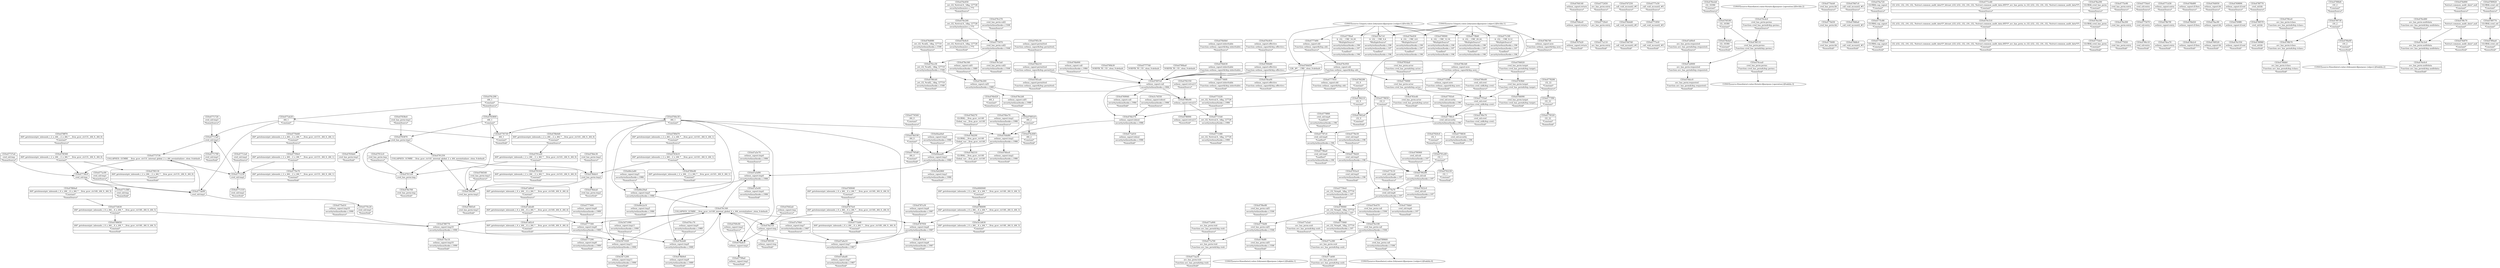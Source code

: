 digraph {
	CE0x4764d80 [shape=record,shape=Mrecord,label="{CE0x4764d80|selinux_capset:tmp2|security/selinux/hooks.c,1986}"]
	CE0x4767b20 [shape=record,shape=Mrecord,label="{CE0x4767b20|selinux_capset:return|*SummSink*}"]
	CE0x4772450 [shape=record,shape=Mrecord,label="{CE0x4772450|avc_has_perm:entry|*SummSource*}"]
	CE0x4776000 [shape=record,shape=Mrecord,label="{CE0x4776000|cred_has_perm:actor|Function::cred_has_perm&Arg::actor::}"]
	CE0x47642a0 [shape=record,shape=Mrecord,label="{CE0x47642a0|selinux_capset:tmp|*SummSource*}"]
	CE0x4767250 [shape=record,shape=Mrecord,label="{CE0x4767250|_call_void_mcount()_#3|*SummSource*}"]
	CE0x4777ec0 [shape=record,shape=Mrecord,label="{CE0x4777ec0|_call_void_mcount()_#3|*SummSink*}"]
	CE0x477c580 [shape=record,shape=Mrecord,label="{CE0x477c580|cred_sid:tmp|*SummSink*}"]
	CE0x4783e40 [shape=record,shape=Mrecord,label="{CE0x4783e40|cred_has_perm:actor|Function::cred_has_perm&Arg::actor::|*SummSink*}"]
	CE0x476c290 [shape=record,shape=Mrecord,label="{CE0x476c290|i64_1|*Constant*|*SummSource*}"]
	CE0x47697e0 [shape=record,shape=Mrecord,label="{CE0x47697e0|selinux_capset:call|security/selinux/hooks.c,1984}"]
	CE0x477bc10 [shape=record,shape=Mrecord,label="{CE0x477bc10|selinux_capset:tmp10|security/selinux/hooks.c,1990|*SummSink*}"]
	CE0x4789e80 [shape=record,shape=Mrecord,label="{CE0x4789e80|i64*_getelementptr_inbounds_(_2_x_i64_,_2_x_i64_*___llvm_gcov_ctr141,_i64_0,_i64_1)|*Constant*|*SummSink*}"]
	CE0x479e470 [shape=record,shape=Mrecord,label="{CE0x479e470|cred_has_perm:call|security/selinux/hooks.c,1506|*SummSource*}"]
	CE0x476b420 [shape=record,shape=Mrecord,label="{CE0x476b420|i64_2|*Constant*|*SummSource*}"]
	CE0x476dcc0 [shape=record,shape=Mrecord,label="{CE0x476dcc0|avc_has_perm:requested|Function::avc_has_perm&Arg::requested::|*SummSink*}"]
	CE0x4764e30 [shape=record,shape=Mrecord,label="{CE0x4764e30|i64_1|*Constant*}"]
	CE0x66e2a80 [shape=record,shape=Mrecord,label="{CE0x66e2a80|selinux_capset:tmp5|security/selinux/hooks.c,1986|*SummSource*}"]
	CE0x5471200 [shape=record,shape=Mrecord,label="{CE0x5471200|selinux_capset:tmp11|security/selinux/hooks.c,1990|*SummSink*}"]
	CE0x47760f0 [shape=record,shape=Mrecord,label="{CE0x47760f0|cred_has_perm:bb|*SummSink*}"]
	CE0x5c74550 [shape=record,shape=Mrecord,label="{CE0x5c74550|selinux_capset:tobool|security/selinux/hooks.c,1986|*SummSource*}"]
	CE0x4783fb0 [shape=record,shape=Mrecord,label="{CE0x4783fb0|cred_has_perm:target|Function::cred_has_perm&Arg::target::}"]
	CE0x64aaaf0 [shape=record,shape=Mrecord,label="{CE0x64aaaf0|selinux_capset:tmp3|security/selinux/hooks.c,1986}"]
	CE0x476cc70 [shape=record,shape=Mrecord,label="{CE0x476cc70|selinux_capset:tmp9|security/selinux/hooks.c,1989|*SummSource*}"]
	CE0x4791bc0 [shape=record,shape=Mrecord,label="{CE0x4791bc0|cred_sid:tmp5|security/selinux/hooks.c,196|*SummSink*}"]
	CE0x479f000 [shape=record,shape=Mrecord,label="{CE0x479f000|4:_i32,_:_CRE_12,16_|*MultipleSource*|security/selinux/hooks.c,196|security/selinux/hooks.c,197|*LoadInst*|security/selinux/hooks.c,196}"]
	CE0x4782350 [shape=record,shape=Mrecord,label="{CE0x4782350|selinux_capset:retval.0|*SummSource*}"]
	CE0x47a80e0 [shape=record,shape=Mrecord,label="{CE0x47a80e0|i64*_getelementptr_inbounds_(_6_x_i64_,_6_x_i64_*___llvm_gcov_ctr140,_i64_0,_i64_4)|*Constant*|*SummSource*}"]
	CE0x478e340 [shape=record,shape=Mrecord,label="{CE0x478e340|selinux_capset:call1|security/selinux/hooks.c,1989|*SummSource*}"]
	CE0x66e2a10 [shape=record,shape=Mrecord,label="{CE0x66e2a10|selinux_capset:tmp5|security/selinux/hooks.c,1986|*SummSink*}"]
	CE0x47847c0 [shape=record,shape=Mrecord,label="{CE0x47847c0|_call_void_mcount()_#3|*SummSource*}"]
	CE0x4783870 [shape=record,shape=Mrecord,label="{CE0x4783870|cred_has_perm:tmp1}"]
	CE0x4785ca0 [shape=record,shape=Mrecord,label="{CE0x4785ca0|selinux_capset:permitted|Function::selinux_capset&Arg::permitted::|*SummSink*}"]
	CE0x478d310 [shape=record,shape=Mrecord,label="{CE0x478d310|GLOBAL:__llvm_gcov_ctr140|Global_var:__llvm_gcov_ctr140|*SummSink*}"]
	CE0x4791e00 [shape=record,shape=Mrecord,label="{CE0x4791e00|i32_1|*Constant*}"]
	CE0x476a720 [shape=record,shape=Mrecord,label="{CE0x476a720|GLOBAL:cap_capset|*Constant*|*SummSource*}"]
	CE0x47a4ad0 [shape=record,shape=Mrecord,label="{CE0x47a4ad0|selinux_capset:tmp7|security/selinux/hooks.c,1987|*SummSink*}"]
	CE0x4774eb0 [shape=record,shape=Mrecord,label="{CE0x4774eb0|cred_has_perm:bb|*SummSource*}"]
	CE0x4771e40 [shape=record,shape=Mrecord,label="{CE0x4771e40|i32_(i32,_i32,_i16,_i32,_%struct.common_audit_data*)*_bitcast_(i32_(i32,_i32,_i16,_i32,_%struct.common_audit_data.495*)*_avc_has_perm_to_i32_(i32,_i32,_i16,_i32,_%struct.common_audit_data*)*)|*Constant*|*SummSource*}"]
	CE0x47884a0 [shape=record,shape=Mrecord,label="{CE0x47884a0|i64*_getelementptr_inbounds_(_6_x_i64_,_6_x_i64_*___llvm_gcov_ctr140,_i64_0,_i64_5)|*Constant*|*SummSource*}"]
	CE0x4790e00 [shape=record,shape=Mrecord,label="{CE0x4790e00|cred_sid:cred|Function::cred_sid&Arg::cred::|*SummSource*}"]
	"CONST[source:0(mediator),value:2(dynamic)][purpose:{object}][SnkIdx:1]"
	CE0x4775840 [shape=record,shape=Mrecord,label="{CE0x4775840|_ret_i32_%tmp6,_!dbg_!27716|security/selinux/hooks.c,197|*SummSink*}"]
	CE0x476c600 [shape=record,shape=Mrecord,label="{CE0x476c600|i64_2|*Constant*|*SummSink*}"]
	CE0x4764740 [shape=record,shape=Mrecord,label="{CE0x4764740|_call_void_mcount()_#3|*SummSink*}"]
	"CONST[source:1(input),value:2(dynamic)][purpose:{subject}][SrcIdx:3]"
	CE0x478a290 [shape=record,shape=Mrecord,label="{CE0x478a290|GLOBAL:cred_has_perm|*Constant*|*SummSource*}"]
	CE0x47845e0 [shape=record,shape=Mrecord,label="{CE0x47845e0|cred_has_perm:tmp3|*SummSink*}"]
	CE0x47a82c0 [shape=record,shape=Mrecord,label="{CE0x47a82c0|i64*_getelementptr_inbounds_(_6_x_i64_,_6_x_i64_*___llvm_gcov_ctr140,_i64_0,_i64_4)|*Constant*|*SummSink*}"]
	"CONST[source:1(input),value:2(dynamic)][purpose:{object}][SrcIdx:1]"
	CE0x477a110 [shape=record,shape=Mrecord,label="{CE0x477a110|avc_has_perm:entry|*SummSink*}"]
	CE0x4775b00 [shape=record,shape=Mrecord,label="{CE0x4775b00|cred_has_perm:call1|security/selinux/hooks.c,1506}"]
	CE0x477f8d0 [shape=record,shape=Mrecord,label="{CE0x477f8d0|4:_i32,_:_CRE_20,24_|*MultipleSource*|security/selinux/hooks.c,196|security/selinux/hooks.c,197|*LoadInst*|security/selinux/hooks.c,196}"]
	CE0x477ac00 [shape=record,shape=Mrecord,label="{CE0x477ac00|cred_sid:tmp1|*SummSource*}"]
	CE0x47693c0 [shape=record,shape=Mrecord,label="{CE0x47693c0|i64_2|*Constant*}"]
	CE0x478ea00 [shape=record,shape=Mrecord,label="{CE0x478ea00|selinux_capset:effective|Function::selinux_capset&Arg::effective::|*SummSink*}"]
	CE0x4790f40 [shape=record,shape=Mrecord,label="{CE0x4790f40|_ret_i32_%tmp6,_!dbg_!27716|security/selinux/hooks.c,197}"]
	CE0x4775f20 [shape=record,shape=Mrecord,label="{CE0x4775f20|cred_has_perm:entry|*SummSink*}"]
	CE0x47a5e70 [shape=record,shape=Mrecord,label="{CE0x47a5e70|selinux_capset:tmp4|security/selinux/hooks.c,1986|*SummSource*}"]
	CE0x476c810 [shape=record,shape=Mrecord,label="{CE0x476c810|selinux_capset:effective|Function::selinux_capset&Arg::effective::|*SummSource*}"]
	CE0x4778320 [shape=record,shape=Mrecord,label="{CE0x4778320|i32_22|*Constant*|*SummSink*}"]
	CE0x4778650 [shape=record,shape=Mrecord,label="{CE0x4778650|i32_0|*Constant*}"]
	CE0x477ab20 [shape=record,shape=Mrecord,label="{CE0x477ab20|i64_1|*Constant*}"]
	CE0x4770e70 [shape=record,shape=Mrecord,label="{CE0x4770e70|i64*_getelementptr_inbounds_(_2_x_i64_,_2_x_i64_*___llvm_gcov_ctr131,_i64_0,_i64_1)|*Constant*|*SummSink*}"]
	CE0x47754e0 [shape=record,shape=Mrecord,label="{CE0x47754e0|cred_sid:entry|*SummSource*}"]
	CE0x4790290 [shape=record,shape=Mrecord,label="{CE0x4790290|cred_sid:sid|security/selinux/hooks.c,197}"]
	CE0x4787a30 [shape=record,shape=Mrecord,label="{CE0x4787a30|selinux_capset:tmp6|security/selinux/hooks.c,1987|*SummSource*}"]
	CE0x47a0000 [shape=record,shape=Mrecord,label="{CE0x47a0000|avc_has_perm:requested|Function::avc_has_perm&Arg::requested::}"]
	CE0x477a380 [shape=record,shape=Mrecord,label="{CE0x477a380|avc_has_perm:ssid|Function::avc_has_perm&Arg::ssid::}"]
	CE0x476a4c0 [shape=record,shape=Mrecord,label="{CE0x476a4c0|selinux_capset:tmp1}"]
	CE0x4771d30 [shape=record,shape=Mrecord,label="{CE0x4771d30|selinux_capset:entry|*SummSource*}"]
	CE0x478efa0 [shape=record,shape=Mrecord,label="{CE0x478efa0|i32_16384|*Constant*|*SummSink*}"]
	CE0x4777290 [shape=record,shape=Mrecord,label="{CE0x4777290|selinux_capset:tmp8|security/selinux/hooks.c,1989|*SummSink*}"]
	CE0x476b210 [shape=record,shape=Mrecord,label="{CE0x476b210|selinux_capset:permitted|Function::selinux_capset&Arg::permitted::}"]
	CE0x4778e50 [shape=record,shape=Mrecord,label="{CE0x4778e50|cred_sid:tmp5|security/selinux/hooks.c,196|*SummSource*}"]
	CE0x5b42860 [shape=record,shape=Mrecord,label="{CE0x5b42860|selinux_capset:tmp3|security/selinux/hooks.c,1986|*SummSink*}"]
	CE0x476b8f0 [shape=record,shape=Mrecord,label="{CE0x476b8f0|selinux_capset:if.then|*SummSource*}"]
	CE0x5e1d630 [shape=record,shape=Mrecord,label="{CE0x5e1d630|i64*_getelementptr_inbounds_(_6_x_i64_,_6_x_i64_*___llvm_gcov_ctr140,_i64_0,_i64_3)|*Constant*|*SummSink*}"]
	CE0x5471020 [shape=record,shape=Mrecord,label="{CE0x5471020|selinux_capset:tmp11|security/selinux/hooks.c,1990}"]
	CE0x47799a0 [shape=record,shape=Mrecord,label="{CE0x47799a0|selinux_capset:tmp1|*SummSink*}"]
	CE0x4789660 [shape=record,shape=Mrecord,label="{CE0x4789660|cred_has_perm:call|security/selinux/hooks.c,1506|*SummSink*}"]
	CE0x4769940 [shape=record,shape=Mrecord,label="{CE0x4769940|selinux_capset:call|security/selinux/hooks.c,1984|*SummSink*}"]
	CE0x4773560 [shape=record,shape=Mrecord,label="{CE0x4773560|selinux_capset:new|Function::selinux_capset&Arg::new::|*SummSink*}"]
	CE0x4764950 [shape=record,shape=Mrecord,label="{CE0x4764950|selinux_capset:bb|*SummSource*}"]
	CE0x478ff70 [shape=record,shape=Mrecord,label="{CE0x478ff70|i64*_getelementptr_inbounds_(_2_x_i64_,_2_x_i64_*___llvm_gcov_ctr131,_i64_0,_i64_0)|*Constant*|*SummSource*}"]
	CE0x47737a0 [shape=record,shape=Mrecord,label="{CE0x47737a0|cred_sid:tmp|*SummSource*}"]
	CE0x476a7c0 [shape=record,shape=Mrecord,label="{CE0x476a7c0|selinux_capset:tmp}"]
	CE0x4786e00 [shape=record,shape=Mrecord,label="{CE0x4786e00|selinux_capset:retval.0}"]
	CE0x477c5f0 [shape=record,shape=Mrecord,label="{CE0x477c5f0|4:_i32,_:_CRE_8,12_|*MultipleSource*|security/selinux/hooks.c,196|security/selinux/hooks.c,197|*LoadInst*|security/selinux/hooks.c,196}"]
	CE0x4790960 [shape=record,shape=Mrecord,label="{CE0x4790960|cred_sid:sid|security/selinux/hooks.c,197|*SummSource*}"]
	CE0x4775c80 [shape=record,shape=Mrecord,label="{CE0x4775c80|GLOBAL:cap_capset|*Constant*}"]
	CE0x476ac90 [shape=record,shape=Mrecord,label="{CE0x476ac90|selinux_capset:bb}"]
	CE0x479c3a0 [shape=record,shape=Mrecord,label="{CE0x479c3a0|cred_has_perm:call2|security/selinux/hooks.c,1508|*SummSink*}"]
	CE0x4788770 [shape=record,shape=Mrecord,label="{CE0x4788770|selinux_capset:tmp10|security/selinux/hooks.c,1990}"]
	CE0x4777910 [shape=record,shape=Mrecord,label="{CE0x4777910|selinux_capset:old|Function::selinux_capset&Arg::old::|*SummSink*}"]
	CE0x477a640 [shape=record,shape=Mrecord,label="{CE0x477a640|avc_has_perm:ssid|Function::avc_has_perm&Arg::ssid::|*SummSink*}"]
	CE0x4778d20 [shape=record,shape=Mrecord,label="{CE0x4778d20|cred_sid:tmp5|security/selinux/hooks.c,196}"]
	"CONST[source:0(mediator),value:0(static)][purpose:{operation}][SnkIdx:3]"
	CE0x478b740 [shape=record,shape=Mrecord,label="{CE0x478b740|selinux_capset:new|Function::selinux_capset&Arg::new::|*SummSource*}"]
	CE0x4769ff0 [shape=record,shape=Mrecord,label="{CE0x4769ff0|selinux_capset:if.end}"]
	CE0x4783da0 [shape=record,shape=Mrecord,label="{CE0x4783da0|cred_has_perm:actor|Function::cred_has_perm&Arg::actor::|*SummSource*}"]
	CE0x47920c0 [shape=record,shape=Mrecord,label="{CE0x47920c0|i32_1|*Constant*|*SummSource*}"]
	CE0x4775de0 [shape=record,shape=Mrecord,label="{CE0x4775de0|GLOBAL:cred_has_perm|*Constant*|*SummSink*}"]
	CE0x4790130 [shape=record,shape=Mrecord,label="{CE0x4790130|i64*_getelementptr_inbounds_(_2_x_i64_,_2_x_i64_*___llvm_gcov_ctr131,_i64_0,_i64_0)|*Constant*|*SummSink*}"]
	CE0x4784210 [shape=record,shape=Mrecord,label="{CE0x4784210|i32_0|*Constant*}"]
	CE0x47746f0 [shape=record,shape=Mrecord,label="{CE0x47746f0|selinux_capset:inheritable|Function::selinux_capset&Arg::inheritable::|*SummSink*}"]
	CE0x478b0d0 [shape=record,shape=Mrecord,label="{CE0x478b0d0|i64*_getelementptr_inbounds_(_2_x_i64_,_2_x_i64_*___llvm_gcov_ctr141,_i64_0,_i64_0)|*Constant*|*SummSource*}"]
	CE0x478f360 [shape=record,shape=Mrecord,label="{CE0x478f360|i64*_getelementptr_inbounds_(_2_x_i64_,_2_x_i64_*___llvm_gcov_ctr131,_i64_0,_i64_0)|*Constant*}"]
	CE0x4790ba0 [shape=record,shape=Mrecord,label="{CE0x4790ba0|VOIDTB_TE:_CE:_elem_0:default:}"]
	CE0x476f180 [shape=record,shape=Mrecord,label="{CE0x476f180|i32_16384|*Constant*}"]
	CE0x476b370 [shape=record,shape=Mrecord,label="{CE0x476b370|selinux_capset:tobool|security/selinux/hooks.c,1986}"]
	CE0x476b000 [shape=record,shape=Mrecord,label="{CE0x476b000|selinux_capset:call|security/selinux/hooks.c,1984|*SummSource*}"]
	CE0x4791250 [shape=record,shape=Mrecord,label="{CE0x4791250|COLLAPSED:_GCMRE___llvm_gcov_ctr141_internal_global_2_x_i64_zeroinitializer:_elem_0:default:}"]
	CE0x478f980 [shape=record,shape=Mrecord,label="{CE0x478f980|cred_sid:bb|*SummSink*}"]
	CE0x4769100 [shape=record,shape=Mrecord,label="{CE0x4769100|selinux_capset:tmp|*SummSink*}"]
	CE0x479fce0 [shape=record,shape=Mrecord,label="{CE0x479fce0|avc_has_perm:tclass|Function::avc_has_perm&Arg::tclass::|*SummSource*}"]
	CE0x479f8d0 [shape=record,shape=Mrecord,label="{CE0x479f8d0|i16_2|*Constant*|*SummSource*}"]
	CE0x479f730 [shape=record,shape=Mrecord,label="{CE0x479f730|i16_2|*Constant*}"]
	CE0x4790b30 [shape=record,shape=Mrecord,label="{CE0x4790b30|VOIDTB_TE:_CE:_elem_0:default:}"]
	CE0x4771b00 [shape=record,shape=Mrecord,label="{CE0x4771b00|i64*_getelementptr_inbounds_(_6_x_i64_,_6_x_i64_*___llvm_gcov_ctr140,_i64_0,_i64_0)|*Constant*|*SummSink*}"]
	CE0x4787950 [shape=record,shape=Mrecord,label="{CE0x4787950|selinux_capset:tmp6|security/selinux/hooks.c,1987}"]
	CE0x478eeb0 [shape=record,shape=Mrecord,label="{CE0x478eeb0|i32_16384|*Constant*|*SummSource*}"]
	CE0x4789d70 [shape=record,shape=Mrecord,label="{CE0x4789d70|i64*_getelementptr_inbounds_(_2_x_i64_,_2_x_i64_*___llvm_gcov_ctr141,_i64_0,_i64_1)|*Constant*|*SummSource*}"]
	CE0x4783bb0 [shape=record,shape=Mrecord,label="{CE0x4783bb0|cred_has_perm:tmp1|*SummSink*}"]
	CE0x479fa00 [shape=record,shape=Mrecord,label="{CE0x479fa00|i16_2|*Constant*|*SummSink*}"]
	CE0x476ea70 [shape=record,shape=Mrecord,label="{CE0x476ea70|selinux_capset:entry|*SummSink*}"]
	CE0x478e760 [shape=record,shape=Mrecord,label="{CE0x478e760|cred_has_perm:tmp|*SummSink*}"]
	CE0x4771f70 [shape=record,shape=Mrecord,label="{CE0x4771f70|i32_(i32,_i32,_i16,_i32,_%struct.common_audit_data*)*_bitcast_(i32_(i32,_i32,_i16,_i32,_%struct.common_audit_data.495*)*_avc_has_perm_to_i32_(i32,_i32,_i16,_i32,_%struct.common_audit_data*)*)|*Constant*|*SummSink*}"]
	CE0x47a00e0 [shape=record,shape=Mrecord,label="{CE0x47a00e0|avc_has_perm:requested|Function::avc_has_perm&Arg::requested::|*SummSource*}"]
	CE0x47922c0 [shape=record,shape=Mrecord,label="{CE0x47922c0|cred_sid:sid|security/selinux/hooks.c,197|*SummSink*}"]
	CE0x478d270 [shape=record,shape=Mrecord,label="{CE0x478d270|GLOBAL:__llvm_gcov_ctr140|Global_var:__llvm_gcov_ctr140|*SummSource*}"]
	CE0x47662a0 [shape=record,shape=Mrecord,label="{CE0x47662a0|i32_0|*Constant*|*SummSink*}"]
	CE0x476e3e0 [shape=record,shape=Mrecord,label="{CE0x476e3e0|avc_has_perm:auditdata|Function::avc_has_perm&Arg::auditdata::}"]
	CE0x476fee0 [shape=record,shape=Mrecord,label="{CE0x476fee0|selinux_capset:tmp2|security/selinux/hooks.c,1986|*SummSink*}"]
	CE0x478e2d0 [shape=record,shape=Mrecord,label="{CE0x478e2d0|selinux_capset:call1|security/selinux/hooks.c,1989|*SummSink*}"]
	CE0x4783800 [shape=record,shape=Mrecord,label="{CE0x4783800|i64_1|*Constant*}"]
	CE0x4769040 [shape=record,shape=Mrecord,label="{CE0x4769040|i64*_getelementptr_inbounds_(_6_x_i64_,_6_x_i64_*___llvm_gcov_ctr140,_i64_0,_i64_0)|*Constant*|*SummSource*}"]
	CE0x4775e90 [shape=record,shape=Mrecord,label="{CE0x4775e90|cred_has_perm:entry|*SummSource*}"]
	CE0x479fc70 [shape=record,shape=Mrecord,label="{CE0x479fc70|%struct.common_audit_data*_null|*Constant*}"]
	CE0x4771850 [shape=record,shape=Mrecord,label="{CE0x4771850|_call_void_mcount()_#3}"]
	CE0x66e29a0 [shape=record,shape=Mrecord,label="{CE0x66e29a0|selinux_capset:tmp5|security/selinux/hooks.c,1986}"]
	CE0x477bd10 [shape=record,shape=Mrecord,label="{CE0x477bd10|selinux_capset:tmp10|security/selinux/hooks.c,1990|*SummSource*}"]
	CE0x4777f90 [shape=record,shape=Mrecord,label="{CE0x4777f90|i32_22|*Constant*}"]
	CE0x476b630 [shape=record,shape=Mrecord,label="{CE0x476b630|selinux_capset:inheritable|Function::selinux_capset&Arg::inheritable::}"]
	CE0x4777e50 [shape=record,shape=Mrecord,label="{CE0x4777e50|_call_void_mcount()_#3|*SummSource*}"]
	CE0x4789aa0 [shape=record,shape=Mrecord,label="{CE0x4789aa0|GLOBAL:cred_sid|*Constant*|*SummSink*}"]
	CE0x47675e0 [shape=record,shape=Mrecord,label="{CE0x47675e0|i64*_getelementptr_inbounds_(_6_x_i64_,_6_x_i64_*___llvm_gcov_ctr140,_i64_0,_i64_0)|*Constant*}"]
	CE0x4777740 [shape=record,shape=Mrecord,label="{CE0x4777740|VOIDTB_TE:_CE:_elem_0:default:}"]
	CE0x4769c00 [shape=record,shape=Mrecord,label="{CE0x4769c00|selinux_capset:tmp1|*SummSource*}"]
	CE0x47a5d90 [shape=record,shape=Mrecord,label="{CE0x47a5d90|selinux_capset:tmp4|security/selinux/hooks.c,1986}"]
	CE0x4786690 [shape=record,shape=Mrecord,label="{CE0x4786690|i64*_getelementptr_inbounds_(_6_x_i64_,_6_x_i64_*___llvm_gcov_ctr140,_i64_0,_i64_3)|*Constant*}"]
	CE0x47a6ed0 [shape=record,shape=Mrecord,label="{CE0x47a6ed0|i64*_getelementptr_inbounds_(_6_x_i64_,_6_x_i64_*___llvm_gcov_ctr140,_i64_0,_i64_4)|*Constant*}"]
	CE0x4778280 [shape=record,shape=Mrecord,label="{CE0x4778280|i32_22|*Constant*|*SummSource*}"]
	CE0x479e190 [shape=record,shape=Mrecord,label="{CE0x479e190|cred_has_perm:call|security/selinux/hooks.c,1506}"]
	CE0x4764ee0 [shape=record,shape=Mrecord,label="{CE0x4764ee0|selinux_capset:return}"]
	CE0x478b9e0 [shape=record,shape=Mrecord,label="{CE0x478b9e0|selinux_capset:tmp9|security/selinux/hooks.c,1989|*SummSink*}"]
	CE0x477aa30 [shape=record,shape=Mrecord,label="{CE0x477aa30|avc_has_perm:tsid|Function::avc_has_perm&Arg::tsid::|*SummSink*}"]
	CE0x478f570 [shape=record,shape=Mrecord,label="{CE0x478f570|cred_sid:bb}"]
	CE0x47a5e00 [shape=record,shape=Mrecord,label="{CE0x47a5e00|selinux_capset:tmp4|security/selinux/hooks.c,1986|*SummSink*}"]
	CE0x47a70b0 [shape=record,shape=Mrecord,label="{CE0x47a70b0|selinux_capset:tmp7|security/selinux/hooks.c,1987|*SummSource*}"]
	CE0x4778830 [shape=record,shape=Mrecord,label="{CE0x4778830|cred_sid:security|security/selinux/hooks.c,196|*SummSink*}"]
	CE0x479fb70 [shape=record,shape=Mrecord,label="{CE0x479fb70|avc_has_perm:tclass|Function::avc_has_perm&Arg::tclass::}"]
	CE0x5471090 [shape=record,shape=Mrecord,label="{CE0x5471090|selinux_capset:tmp11|security/selinux/hooks.c,1990|*SummSource*}"]
	CE0x477fc10 [shape=record,shape=Mrecord,label="{CE0x477fc10|cred_sid:tmp6|security/selinux/hooks.c,197|*SummSource*}"]
	CE0x4773380 [shape=record,shape=Mrecord,label="{CE0x4773380|_ret_i32_%retval.0,_!dbg_!27726|security/selinux/hooks.c,1990|*SummSink*}"]
	CE0x4764140 [shape=record,shape=Mrecord,label="{CE0x4764140|selinux_capset:return|*SummSource*}"]
	CE0x4771790 [shape=record,shape=Mrecord,label="{CE0x4771790|cred_sid:tmp3|*SummSink*}"]
	CE0x479bff0 [shape=record,shape=Mrecord,label="{CE0x479bff0|cred_has_perm:call1|security/selinux/hooks.c,1506|*SummSink*}"]
	CE0x479fdb0 [shape=record,shape=Mrecord,label="{CE0x479fdb0|avc_has_perm:tclass|Function::avc_has_perm&Arg::tclass::|*SummSink*}"]
	CE0x4776560 [shape=record,shape=Mrecord,label="{CE0x4776560|i64_0|*Constant*|*SummSource*}"]
	CE0x479c510 [shape=record,shape=Mrecord,label="{CE0x479c510|i32_(i32,_i32,_i16,_i32,_%struct.common_audit_data*)*_bitcast_(i32_(i32,_i32,_i16,_i32,_%struct.common_audit_data.495*)*_avc_has_perm_to_i32_(i32,_i32,_i16,_i32,_%struct.common_audit_data*)*)|*Constant*}"]
	CE0x47783e0 [shape=record,shape=Mrecord,label="{CE0x47783e0|cred_sid:security|security/selinux/hooks.c,196|*SummSource*}"]
	CE0x4790e70 [shape=record,shape=Mrecord,label="{CE0x4790e70|cred_sid:cred|Function::cred_sid&Arg::cred::|*SummSink*}"]
	CE0x4791a20 [shape=record,shape=Mrecord,label="{CE0x4791a20|i64*_getelementptr_inbounds_(_2_x_i64_,_2_x_i64_*___llvm_gcov_ctr141,_i64_0,_i64_0)|*Constant*}"]
	CE0x476bf20 [shape=record,shape=Mrecord,label="{CE0x476bf20|selinux_capset:if.then}"]
	CE0x47911e0 [shape=record,shape=Mrecord,label="{CE0x47911e0|cred_has_perm:tmp}"]
	CE0x476df00 [shape=record,shape=Mrecord,label="{CE0x476df00|%struct.common_audit_data*_null|*Constant*|*SummSource*}"]
	CE0x4784380 [shape=record,shape=Mrecord,label="{CE0x4784380|cred_has_perm:tmp3}"]
	CE0x478b7f0 [shape=record,shape=Mrecord,label="{CE0x478b7f0|selinux_capset:entry}"]
	CE0x4788650 [shape=record,shape=Mrecord,label="{CE0x4788650|i64*_getelementptr_inbounds_(_6_x_i64_,_6_x_i64_*___llvm_gcov_ctr140,_i64_0,_i64_5)|*Constant*|*SummSink*}"]
	CE0x4774d30 [shape=record,shape=Mrecord,label="{CE0x4774d30|cred_has_perm:bb}"]
	CE0x47848c0 [shape=record,shape=Mrecord,label="{CE0x47848c0|_call_void_mcount()_#3|*SummSink*}"]
	CE0x476b2c0 [shape=record,shape=Mrecord,label="{CE0x476b2c0|selinux_capset:if.then|*SummSink*}"]
	CE0x47715a0 [shape=record,shape=Mrecord,label="{CE0x47715a0|cred_sid:tmp3}"]
	CE0x4769890 [shape=record,shape=Mrecord,label="{CE0x4769890|selinux_capset:if.end|*SummSource*}"]
	CE0x476cb40 [shape=record,shape=Mrecord,label="{CE0x476cb40|selinux_capset:tmp9|security/selinux/hooks.c,1989}"]
	"CONST[source:0(mediator),value:0(static)][purpose:{operation}][SrcIdx:2]"
	CE0x476c340 [shape=record,shape=Mrecord,label="{CE0x476c340|COLLAPSED:_GCMRE___llvm_gcov_ctr140_internal_global_6_x_i64_zeroinitializer:_elem_0:default:}"]
	CE0x4784280 [shape=record,shape=Mrecord,label="{CE0x4784280|i32_0|*Constant*|*SummSource*}"]
	CE0x47912c0 [shape=record,shape=Mrecord,label="{CE0x47912c0|cred_has_perm:tmp|*SummSource*}"]
	CE0x478dea0 [shape=record,shape=Mrecord,label="{CE0x478dea0|cred_has_perm:tmp2|*SummSink*}"]
	CE0x4784020 [shape=record,shape=Mrecord,label="{CE0x4784020|cred_has_perm:target|Function::cred_has_perm&Arg::target::|*SummSource*}"]
	CE0x4786cb0 [shape=record,shape=Mrecord,label="{CE0x4786cb0|_ret_i32_%call2,_!dbg_!27719|security/selinux/hooks.c,1508|*SummSink*}"]
	CE0x47786c0 [shape=record,shape=Mrecord,label="{CE0x47786c0|cred_sid:security|security/selinux/hooks.c,196}"]
	CE0x4773220 [shape=record,shape=Mrecord,label="{CE0x4773220|_ret_i32_%retval.0,_!dbg_!27726|security/selinux/hooks.c,1990|*SummSource*}"]
	CE0x4777400 [shape=record,shape=Mrecord,label="{CE0x4777400|selinux_capset:tmp8|security/selinux/hooks.c,1989|*SummSource*}"]
	CE0x476e6c0 [shape=record,shape=Mrecord,label="{CE0x476e6c0|_ret_i32_%retval.0,_!dbg_!27728|security/selinux/avc.c,775|*SummSink*}"]
	CE0x479be80 [shape=record,shape=Mrecord,label="{CE0x479be80|cred_has_perm:call1|security/selinux/hooks.c,1506|*SummSource*}"]
	CE0x476b4d0 [shape=record,shape=Mrecord,label="{CE0x476b4d0|_call_void_mcount()_#3}"]
	CE0x4785c30 [shape=record,shape=Mrecord,label="{CE0x4785c30|selinux_capset:permitted|Function::selinux_capset&Arg::permitted::|*SummSource*}"]
	CE0x477a5a0 [shape=record,shape=Mrecord,label="{CE0x477a5a0|avc_has_perm:ssid|Function::avc_has_perm&Arg::ssid::|*SummSource*}"]
	CE0x4771230 [shape=record,shape=Mrecord,label="{CE0x4771230|cred_sid:tmp2}"]
	CE0x47787c0 [shape=record,shape=Mrecord,label="{CE0x47787c0|cred_sid:tmp4|*LoadInst*|security/selinux/hooks.c,196}"]
	CE0x477d430 [shape=record,shape=Mrecord,label="{CE0x477d430|i64*_getelementptr_inbounds_(_6_x_i64_,_6_x_i64_*___llvm_gcov_ctr140,_i64_0,_i64_5)|*Constant*}"]
	CE0x476cea0 [shape=record,shape=Mrecord,label="{CE0x476cea0|cred_has_perm:perms|Function::cred_has_perm&Arg::perms::|*SummSink*}"]
	CE0x4789920 [shape=record,shape=Mrecord,label="{CE0x4789920|GLOBAL:cred_sid|*Constant*|*SummSource*}"]
	CE0x476e0c0 [shape=record,shape=Mrecord,label="{CE0x476e0c0|avc_has_perm:auditdata|Function::avc_has_perm&Arg::auditdata::|*SummSink*}"]
	CE0x478b3d0 [shape=record,shape=Mrecord,label="{CE0x478b3d0|selinux_capset:new|Function::selinux_capset&Arg::new::}"]
	CE0x4786f00 [shape=record,shape=Mrecord,label="{CE0x4786f00|selinux_capset:retval.0|*SummSink*}"]
	CE0x4776730 [shape=record,shape=Mrecord,label="{CE0x4776730|i64_1|*Constant*|*SummSink*}"]
	CE0x47790e0 [shape=record,shape=Mrecord,label="{CE0x47790e0|GLOBAL:cap_capset|*Constant*|*SummSink*}"]
	CE0x47755a0 [shape=record,shape=Mrecord,label="{CE0x47755a0|cred_sid:cred|Function::cred_sid&Arg::cred::}"]
	CE0x477ab90 [shape=record,shape=Mrecord,label="{CE0x477ab90|cred_sid:tmp1}"]
	CE0x478d190 [shape=record,shape=Mrecord,label="{CE0x478d190|i64_0|*Constant*}"]
	CE0x477a010 [shape=record,shape=Mrecord,label="{CE0x477a010|selinux_capset:tobool|security/selinux/hooks.c,1986|*SummSink*}"]
	CE0x477a900 [shape=record,shape=Mrecord,label="{CE0x477a900|avc_has_perm:tsid|Function::avc_has_perm&Arg::tsid::|*SummSource*}"]
	CE0x478a180 [shape=record,shape=Mrecord,label="{CE0x478a180|GLOBAL:cred_has_perm|*Constant*}"]
	CE0x478a300 [shape=record,shape=Mrecord,label="{CE0x478a300|cred_has_perm:entry}"]
	CE0x47838e0 [shape=record,shape=Mrecord,label="{CE0x47838e0|cred_has_perm:tmp1|*SummSource*}"]
	CE0x478ddc0 [shape=record,shape=Mrecord,label="{CE0x478ddc0|cred_has_perm:tmp2}"]
	CE0x4769520 [shape=record,shape=Mrecord,label="{CE0x4769520|selinux_capset:bb|*SummSink*}"]
	CE0x47709e0 [shape=record,shape=Mrecord,label="{CE0x47709e0|i64*_getelementptr_inbounds_(_2_x_i64_,_2_x_i64_*___llvm_gcov_ctr131,_i64_0,_i64_1)|*Constant*}"]
	CE0x478e260 [shape=record,shape=Mrecord,label="{CE0x478e260|selinux_capset:call1|security/selinux/hooks.c,1989}"]
	CE0x4770d40 [shape=record,shape=Mrecord,label="{CE0x4770d40|i64*_getelementptr_inbounds_(_2_x_i64_,_2_x_i64_*___llvm_gcov_ctr131,_i64_0,_i64_1)|*Constant*|*SummSource*}"]
	CE0x4764450 [shape=record,shape=Mrecord,label="{CE0x4764450|128:_i8*,_:_CRE:_elem_0:default:}"]
	CE0x476be70 [shape=record,shape=Mrecord,label="{CE0x476be70|selinux_capset:tmp2|security/selinux/hooks.c,1986|*SummSource*}"]
	CE0x476e480 [shape=record,shape=Mrecord,label="{CE0x476e480|avc_has_perm:auditdata|Function::avc_has_perm&Arg::auditdata::|*SummSource*}"]
	CE0x47756e0 [shape=record,shape=Mrecord,label="{CE0x47756e0|_ret_i32_%tmp6,_!dbg_!27716|security/selinux/hooks.c,197|*SummSource*}"]
	CE0x476c950 [shape=record,shape=Mrecord,label="{CE0x476c950|selinux_capset:old|Function::selinux_capset&Arg::old::}"]
	CE0x47720e0 [shape=record,shape=Mrecord,label="{CE0x47720e0|avc_has_perm:entry}"]
	CE0x47a4a10 [shape=record,shape=Mrecord,label="{CE0x47a4a10|selinux_capset:tmp7|security/selinux/hooks.c,1987}"]
	CE0x477fa70 [shape=record,shape=Mrecord,label="{CE0x477fa70|cred_sid:tmp6|security/selinux/hooks.c,197}"]
	CE0x47731b0 [shape=record,shape=Mrecord,label="{CE0x47731b0|_ret_i32_%retval.0,_!dbg_!27726|security/selinux/hooks.c,1990}"]
	CE0x47736c0 [shape=record,shape=Mrecord,label="{CE0x47736c0|cred_sid:tmp}"]
	CE0x4770c20 [shape=record,shape=Mrecord,label="{CE0x4770c20|cred_sid:tmp1|*SummSink*}"]
	CE0x476ce30 [shape=record,shape=Mrecord,label="{CE0x476ce30|_ret_i32_%call2,_!dbg_!27719|security/selinux/hooks.c,1508}"]
	CE0x4791020 [shape=record,shape=Mrecord,label="{CE0x4791020|i64*_getelementptr_inbounds_(_2_x_i64_,_2_x_i64_*___llvm_gcov_ctr141,_i64_0,_i64_0)|*Constant*|*SummSink*}"]
	CE0x476d080 [shape=record,shape=Mrecord,label="{CE0x476d080|_ret_i32_%call2,_!dbg_!27719|security/selinux/hooks.c,1508|*SummSource*}"]
	CE0x4784090 [shape=record,shape=Mrecord,label="{CE0x4784090|cred_has_perm:target|Function::cred_has_perm&Arg::target::|*SummSink*}"]
	CE0x478de30 [shape=record,shape=Mrecord,label="{CE0x478de30|cred_has_perm:tmp2|*SummSource*}"]
	CE0x476df70 [shape=record,shape=Mrecord,label="{CE0x476df70|%struct.common_audit_data*_null|*Constant*|*SummSink*}"]
	CE0x477f6a0 [shape=record,shape=Mrecord,label="{CE0x477f6a0|4:_i32,_:_CRE_16,20_|*MultipleSource*|security/selinux/hooks.c,196|security/selinux/hooks.c,197|*LoadInst*|security/selinux/hooks.c,196}"]
	CE0x64aa9a0 [shape=record,shape=Mrecord,label="{CE0x64aa9a0|selinux_capset:tmp3|security/selinux/hooks.c,1986|*SummSource*}"]
	CE0x4060040 [shape=record,shape=Mrecord,label="{CE0x4060040|i64*_getelementptr_inbounds_(_6_x_i64_,_6_x_i64_*___llvm_gcov_ctr140,_i64_0,_i64_3)|*Constant*|*SummSource*}"]
	CE0x4769d40 [shape=record,shape=Mrecord,label="{CE0x4769d40|selinux_capset:effective|Function::selinux_capset&Arg::effective::}"]
	CE0x478d200 [shape=record,shape=Mrecord,label="{CE0x478d200|GLOBAL:__llvm_gcov_ctr140|Global_var:__llvm_gcov_ctr140}"]
	CE0x47879c0 [shape=record,shape=Mrecord,label="{CE0x47879c0|selinux_capset:tmp6|security/selinux/hooks.c,1987|*SummSink*}"]
	CE0x477a700 [shape=record,shape=Mrecord,label="{CE0x477a700|avc_has_perm:tsid|Function::avc_has_perm&Arg::tsid::}"]
	CE0x476e240 [shape=record,shape=Mrecord,label="{CE0x476e240|_ret_i32_%retval.0,_!dbg_!27728|security/selinux/avc.c,775}"]
	CE0x4775470 [shape=record,shape=Mrecord,label="{CE0x4775470|cred_sid:entry}"]
	CE0x4771720 [shape=record,shape=Mrecord,label="{CE0x4771720|cred_sid:tmp3|*SummSource*}"]
	"CONST[source:0(mediator),value:2(dynamic)][purpose:{object}][SnkIdx:2]"
	CE0x478f110 [shape=record,shape=Mrecord,label="{CE0x478f110|cred_has_perm:perms|Function::cred_has_perm&Arg::perms::}"]
	CE0x478f770 [shape=record,shape=Mrecord,label="{CE0x478f770|cred_sid:bb|*SummSource*}"]
	CE0x479e830 [shape=record,shape=Mrecord,label="{CE0x479e830|4:_i32,_:_CRE_4,8_|*MultipleSource*|security/selinux/hooks.c,196|security/selinux/hooks.c,197|*LoadInst*|security/selinux/hooks.c,196}"]
	"CONST[source:0(mediator),value:2(dynamic)][purpose:{subject}][SnkIdx:0]"
	CE0x4792230 [shape=record,shape=Mrecord,label="{CE0x4792230|i32_1|*Constant*|*SummSink*}"]
	CE0x476b0b0 [shape=record,shape=Mrecord,label="{CE0x476b0b0|selinux_capset:inheritable|Function::selinux_capset&Arg::inheritable::|*SummSource*}"]
	CE0x4778ba0 [shape=record,shape=Mrecord,label="{CE0x4778ba0|cred_sid:tmp4|*LoadInst*|security/selinux/hooks.c,196|*SummSink*}"]
	CE0x479c270 [shape=record,shape=Mrecord,label="{CE0x479c270|cred_has_perm:call2|security/selinux/hooks.c,1508|*SummSource*}"]
	CE0x47712a0 [shape=record,shape=Mrecord,label="{CE0x47712a0|cred_sid:tmp2|*SummSource*}"]
	CE0x4777d00 [shape=record,shape=Mrecord,label="{CE0x4777d00|selinux_capset:old|Function::selinux_capset&Arg::old::|*SummSource*}"]
	CE0x4777300 [shape=record,shape=Mrecord,label="{CE0x4777300|selinux_capset:tmp8|security/selinux/hooks.c,1989}"]
	CE0x4790c10 [shape=record,shape=Mrecord,label="{CE0x4790c10|cred_sid:entry|*SummSink*}"]
	CE0x4771310 [shape=record,shape=Mrecord,label="{CE0x4771310|cred_sid:tmp2|*SummSink*}"]
	CE0x4789770 [shape=record,shape=Mrecord,label="{CE0x4789770|GLOBAL:cred_sid|*Constant*}"]
	CE0x476cdc0 [shape=record,shape=Mrecord,label="{CE0x476cdc0|cred_has_perm:perms|Function::cred_has_perm&Arg::perms::|*SummSource*}"]
	CE0x479e7c0 [shape=record,shape=Mrecord,label="{CE0x479e7c0|4:_i32,_:_CRE_0,4_|*MultipleSource*|security/selinux/hooks.c,196|security/selinux/hooks.c,197|*LoadInst*|security/selinux/hooks.c,196}"]
	CE0x476c550 [shape=record,shape=Mrecord,label="{CE0x476c550|selinux_capset:if.end|*SummSink*}"]
	CE0x4784540 [shape=record,shape=Mrecord,label="{CE0x4784540|cred_has_perm:tmp3|*SummSource*}"]
	CE0x4773730 [shape=record,shape=Mrecord,label="{CE0x4773730|COLLAPSED:_GCMRE___llvm_gcov_ctr131_internal_global_2_x_i64_zeroinitializer:_elem_0:default:}"]
	CE0x4775970 [shape=record,shape=Mrecord,label="{CE0x4775970|cred_has_perm:call2|security/selinux/hooks.c,1508}"]
	CE0x47846a0 [shape=record,shape=Mrecord,label="{CE0x47846a0|_call_void_mcount()_#3}"]
	CE0x476e650 [shape=record,shape=Mrecord,label="{CE0x476e650|_ret_i32_%retval.0,_!dbg_!27728|security/selinux/avc.c,775|*SummSource*}"]
	CE0x47765d0 [shape=record,shape=Mrecord,label="{CE0x47765d0|i64_0|*Constant*|*SummSink*}"]
	CE0x477fdb0 [shape=record,shape=Mrecord,label="{CE0x477fdb0|cred_sid:tmp6|security/selinux/hooks.c,197|*SummSink*}"]
	CE0x4778f60 [shape=record,shape=Mrecord,label="{CE0x4778f60|cred_sid:tmp4|*LoadInst*|security/selinux/hooks.c,196|*SummSource*}"]
	CE0x4783b10 [shape=record,shape=Mrecord,label="{CE0x4783b10|i64*_getelementptr_inbounds_(_2_x_i64_,_2_x_i64_*___llvm_gcov_ctr141,_i64_0,_i64_1)|*Constant*}"]
	CE0x4784280 -> CE0x4784210
	CE0x4769040 -> CE0x47675e0
	CE0x4770d40 -> CE0x47709e0
	CE0x478a290 -> CE0x478a180
	CE0x4787950 -> CE0x47a4a10
	CE0x4775e90 -> CE0x478a300
	CE0x479fce0 -> CE0x479fb70
	CE0x478b7f0 -> CE0x476ea70
	CE0x47712a0 -> CE0x4771230
	CE0x4769890 -> CE0x4769ff0
	CE0x4778650 -> CE0x47786c0
	CE0x478ddc0 -> CE0x478dea0
	CE0x478b0d0 -> CE0x4791a20
	CE0x4764e30 -> CE0x4776730
	CE0x4771230 -> CE0x47715a0
	CE0x4771850 -> CE0x4777ec0
	CE0x47755a0 -> CE0x47786c0
	CE0x4786690 -> CE0x4787950
	CE0x4764950 -> CE0x476ac90
	CE0x476b370 -> CE0x477a010
	CE0x4789770 -> CE0x4789aa0
	CE0x4790f40 -> CE0x4775840
	CE0x476c950 -> CE0x4776000
	CE0x4764e30 -> CE0x47a4a10
	CE0x478b740 -> CE0x478b3d0
	CE0x4764e30 -> CE0x476cb40
	CE0x479fc70 -> CE0x476df70
	CE0x476e3e0 -> CE0x476e0c0
	CE0x476e240 -> CE0x476e6c0
	CE0x477a900 -> CE0x477a700
	CE0x47a00e0 -> CE0x47a0000
	CE0x4764450 -> CE0x47697e0
	CE0x4791a20 -> CE0x47911e0
	CE0x4783b10 -> CE0x4789e80
	CE0x4783b10 -> CE0x478ddc0
	CE0x478f770 -> CE0x478f570
	CE0x47787c0 -> CE0x4778d20
	CE0x476bf20 -> CE0x476b2c0
	CE0x476a4c0 -> CE0x476c340
	CE0x479be80 -> CE0x4775b00
	CE0x478ddc0 -> CE0x4784380
	CE0x4764e30 -> CE0x476a4c0
	CE0x4776000 -> CE0x4783e40
	CE0x476b630 -> CE0x47746f0
	CE0x4791250 -> CE0x478ddc0
	CE0x477ac00 -> CE0x477ab90
	"CONST[source:1(input),value:2(dynamic)][purpose:{object}][SrcIdx:1]" -> CE0x479e7c0
	"CONST[source:1(input),value:2(dynamic)][purpose:{subject}][SrcIdx:3]" -> CE0x4777d00
	CE0x4788770 -> CE0x5471020
	CE0x4771d30 -> CE0x478b7f0
	CE0x478f110 -> CE0x47a0000
	CE0x4769d40 -> CE0x47697e0
	"CONST[source:1(input),value:2(dynamic)][purpose:{subject}][SrcIdx:3]" -> CE0x4764450
	CE0x64aa9a0 -> CE0x64aaaf0
	CE0x47736c0 -> CE0x477c580
	CE0x478d190 -> CE0x64aaaf0
	CE0x4791a20 -> CE0x4791020
	CE0x476cdc0 -> CE0x478f110
	CE0x4790ba0 -> CE0x47697e0
	CE0x478b3d0 -> CE0x47697e0
	CE0x479f730 -> CE0x479fa00
	CE0x476f180 -> CE0x478f110
	CE0x4775b00 -> CE0x479bff0
	CE0x4790290 -> CE0x47922c0
	CE0x476b210 -> CE0x4785ca0
	CE0x477a700 -> CE0x477aa30
	CE0x47642a0 -> CE0x476a7c0
	CE0x476b210 -> CE0x47697e0
	CE0x47912c0 -> CE0x47911e0
	CE0x47693c0 -> CE0x476c600
	CE0x478a180 -> CE0x4775de0
	CE0x4790290 -> CE0x477fa70
	CE0x478ff70 -> CE0x478f360
	CE0x47755a0 -> CE0x4790e70
	CE0x4783800 -> CE0x4783870
	CE0x47a5d90 -> CE0x66e29a0
	CE0x4775b00 -> CE0x477a700
	CE0x4769ff0 -> CE0x476c550
	CE0x47a6ed0 -> CE0x4777300
	CE0x476c290 -> CE0x4783800
	"CONST[source:1(input),value:2(dynamic)][purpose:{subject}][SrcIdx:3]" -> CE0x477f8d0
	CE0x4775470 -> CE0x4790c10
	CE0x477a380 -> CE0x477a640
	"CONST[source:1(input),value:2(dynamic)][purpose:{object}][SrcIdx:1]" -> CE0x479f000
	CE0x478f360 -> CE0x4790130
	CE0x4778650 -> CE0x4790290
	CE0x47731b0 -> CE0x4773380
	CE0x4769c00 -> CE0x476a4c0
	CE0x5471020 -> CE0x5471200
	CE0x476cb40 -> CE0x478b9e0
	"CONST[source:1(input),value:2(dynamic)][purpose:{subject}][SrcIdx:3]" -> CE0x479f000
	CE0x478e260 -> CE0x4786e00
	CE0x4777740 -> CE0x47697e0
	CE0x4790f40 -> CE0x479e190
	CE0x476c810 -> CE0x4769d40
	CE0x476be70 -> CE0x4764d80
	CE0x479c270 -> CE0x4775970
	CE0x4771230 -> CE0x4771310
	CE0x478de30 -> CE0x478ddc0
	CE0x47720e0 -> CE0x477a110
	CE0x479e190 -> CE0x4789660
	CE0x476df00 -> CE0x479fc70
	CE0x47737a0 -> CE0x47736c0
	CE0x47709e0 -> CE0x4771230
	CE0x4783fb0 -> CE0x47755a0
	CE0x478d190 -> CE0x47765d0
	CE0x4790f40 -> CE0x4775b00
	CE0x476c290 -> CE0x477ab20
	CE0x479f730 -> CE0x479fb70
	CE0x4791e00 -> CE0x4792230
	CE0x476e240 -> CE0x4775970
	CE0x47697e0 -> CE0x4769940
	CE0x4774d30 -> CE0x47760f0
	CE0x4789920 -> CE0x4789770
	CE0x477d430 -> CE0x4788650
	CE0x4783870 -> CE0x4791250
	CE0x47847c0 -> CE0x47846a0
	CE0x47a0000 -> CE0x476dcc0
	CE0x477ab90 -> CE0x4773730
	CE0x4786e00 -> CE0x47731b0
	"CONST[source:1(input),value:2(dynamic)][purpose:{subject}][SrcIdx:3]" -> CE0x477c5f0
	CE0x4764d80 -> CE0x64aaaf0
	CE0x4784020 -> CE0x4783fb0
	CE0x66e29a0 -> CE0x66e2a10
	CE0x47846a0 -> CE0x47848c0
	CE0x4791e00 -> CE0x4790290
	CE0x477fa70 -> CE0x477fdb0
	CE0x477ab20 -> CE0x477ab90
	"CONST[source:1(input),value:2(dynamic)][purpose:{object}][SrcIdx:1]" -> CE0x477f8d0
	CE0x4771720 -> CE0x47715a0
	CE0x4784280 -> CE0x4778650
	CE0x4790b30 -> CE0x47697e0
	CE0x4764ee0 -> CE0x4767b20
	CE0x47754e0 -> CE0x4775470
	CE0x4782350 -> CE0x4786e00
	CE0x4773730 -> CE0x47736c0
	CE0x476cb40 -> CE0x476c340
	CE0x4789660 -> "CONST[source:0(mediator),value:2(dynamic)][purpose:{subject}][SnkIdx:0]"
	CE0x478d200 -> CE0x64aaaf0
	CE0x47675e0 -> CE0x4771b00
	CE0x4777300 -> CE0x4777290
	CE0x4783da0 -> CE0x4776000
	CE0x478eeb0 -> CE0x476f180
	CE0x478f110 -> CE0x476cea0
	CE0x477ab90 -> CE0x4770c20
	CE0x477ab20 -> CE0x47715a0
	CE0x47736c0 -> CE0x477ab90
	CE0x4775970 -> CE0x476ce30
	CE0x476c340 -> CE0x47a5d90
	"CONST[source:1(input),value:2(dynamic)][purpose:{object}][SrcIdx:1]" -> CE0x4764450
	CE0x47a5d90 -> CE0x47a5e00
	CE0x47675e0 -> CE0x476a7c0
	CE0x4786690 -> CE0x5e1d630
	CE0x66e29a0 -> CE0x476c340
	CE0x478e260 -> CE0x478e2d0
	CE0x4789d70 -> CE0x4783b10
	CE0x47786c0 -> CE0x47787c0
	CE0x47911e0 -> CE0x4783870
	"CONST[source:1(input),value:2(dynamic)][purpose:{subject}][SrcIdx:3]" -> CE0x479e7c0
	CE0x4778650 -> CE0x47662a0
	CE0x4764e30 -> CE0x5471020
	CE0x479e470 -> CE0x479e190
	CE0x479e190 -> CE0x477a380
	CE0x4777f90 -> CE0x4778320
	CE0x4790960 -> CE0x4790290
	CE0x476c950 -> CE0x4777910
	"CONST[source:1(input),value:2(dynamic)][purpose:{object}][SrcIdx:1]" -> CE0x477f6a0
	"CONST[source:1(input),value:2(dynamic)][purpose:{object}][SrcIdx:1]" -> CE0x478b740
	CE0x477fa70 -> CE0x4790f40
	CE0x477ab20 -> CE0x4776730
	CE0x47a4a10 -> CE0x47a4ad0
	CE0x47920c0 -> CE0x4791e00
	CE0x479e830 -> CE0x477fa70
	CE0x4777d00 -> CE0x476c950
	CE0x4783fb0 -> CE0x4784090
	CE0x476c290 -> CE0x4764e30
	CE0x476b000 -> CE0x47697e0
	CE0x4788770 -> CE0x477bc10
	CE0x476c340 -> CE0x476a7c0
	CE0x478d200 -> CE0x478d310
	CE0x476c340 -> CE0x4777300
	CE0x4060040 -> CE0x4786690
	CE0x4786e00 -> CE0x4786f00
	CE0x47884a0 -> CE0x477d430
	CE0x4783870 -> CE0x4783bb0
	CE0x476f180 -> CE0x478efa0
	CE0x476cea0 -> "CONST[source:0(mediator),value:0(static)][purpose:{operation}][SnkIdx:3]"
	CE0x47a4a10 -> CE0x476c340
	CE0x64aaaf0 -> CE0x5b42860
	CE0x4778d20 -> CE0x4791bc0
	CE0x47715a0 -> CE0x4773730
	CE0x478e340 -> CE0x478e260
	CE0x477fc10 -> CE0x477fa70
	"CONST[source:1(input),value:2(dynamic)][purpose:{object}][SrcIdx:1]" -> CE0x479e830
	"CONST[source:1(input),value:2(dynamic)][purpose:{subject}][SrcIdx:3]" -> CE0x477f6a0
	"CONST[source:1(input),value:2(dynamic)][purpose:{subject}][SrcIdx:3]" -> CE0x479e830
	CE0x4784540 -> CE0x4784380
	CE0x5c74550 -> CE0x476b370
	CE0x47709e0 -> CE0x4770e70
	CE0x4764e30 -> CE0x66e29a0
	CE0x476b0b0 -> CE0x476b630
	CE0x47783e0 -> CE0x47786c0
	CE0x4778d20 -> CE0x4790290
	CE0x476b630 -> CE0x47697e0
	CE0x476ac90 -> CE0x4769520
	CE0x476b8f0 -> CE0x476bf20
	"CONST[source:0(mediator),value:0(static)][purpose:{operation}][SrcIdx:2]" -> CE0x476cdc0
	CE0x4777300 -> CE0x476cb40
	CE0x47911e0 -> CE0x478e760
	CE0x4772450 -> CE0x47720e0
	CE0x4783800 -> CE0x4784380
	CE0x4791250 -> CE0x47911e0
	CE0x478b3d0 -> CE0x4773560
	CE0x4784380 -> CE0x4791250
	CE0x47697e0 -> CE0x476b370
	CE0x476c950 -> CE0x47697e0
	CE0x4784210 -> CE0x47662a0
	CE0x478a300 -> CE0x4775f20
	CE0x478f360 -> CE0x47736c0
	CE0x47a6ed0 -> CE0x47a82c0
	CE0x477bd10 -> CE0x4788770
	CE0x476c340 -> CE0x4788770
	CE0x479f8d0 -> CE0x479f730
	CE0x4777f90 -> CE0x47786c0
	CE0x476a7c0 -> CE0x4769100
	CE0x4764d80 -> CE0x476fee0
	CE0x5471020 -> CE0x476c340
	CE0x476b420 -> CE0x47693c0
	CE0x4775c80 -> CE0x47790e0
	CE0x4783800 -> CE0x4776730
	CE0x47787c0 -> CE0x4778ba0
	CE0x47838e0 -> CE0x4783870
	CE0x479fa00 -> "CONST[source:0(mediator),value:2(dynamic)][purpose:{object}][SnkIdx:2]"
	CE0x4777e50 -> CE0x4771850
	CE0x476a720 -> CE0x4775c80
	CE0x477d430 -> CE0x4788770
	CE0x478f570 -> CE0x478f980
	CE0x476d080 -> CE0x476ce30
	CE0x479c510 -> CE0x4771f70
	CE0x476b4d0 -> CE0x4764740
	CE0x476e480 -> CE0x476e3e0
	CE0x4769d40 -> CE0x478ea00
	CE0x66e2a80 -> CE0x66e29a0
	CE0x4767250 -> CE0x476b4d0
	CE0x476e650 -> CE0x476e240
	CE0x4787a30 -> CE0x4787950
	CE0x4778f60 -> CE0x47787c0
	CE0x47697e0 -> CE0x4786e00
	CE0x478b3d0 -> CE0x4783fb0
	CE0x479bff0 -> "CONST[source:0(mediator),value:2(dynamic)][purpose:{object}][SnkIdx:1]"
	CE0x476ce30 -> CE0x4786cb0
	CE0x47756e0 -> CE0x4790f40
	CE0x47a5e70 -> CE0x47a5d90
	CE0x479fc70 -> CE0x476e3e0
	CE0x4787950 -> CE0x47879c0
	CE0x4785c30 -> CE0x476b210
	CE0x47715a0 -> CE0x4771790
	CE0x4773730 -> CE0x4771230
	CE0x478d270 -> CE0x478d200
	CE0x479fb70 -> CE0x479fdb0
	CE0x4764450 -> CE0x47787c0
	CE0x476a7c0 -> CE0x476a4c0
	CE0x4764e30 -> CE0x4764d80
	CE0x4771e40 -> CE0x479c510
	CE0x4778280 -> CE0x4777f90
	CE0x4764140 -> CE0x4764ee0
	CE0x5471090 -> CE0x5471020
	CE0x47786c0 -> CE0x4778830
	CE0x4776000 -> CE0x47755a0
	CE0x47a70b0 -> CE0x47a4a10
	"CONST[source:1(input),value:2(dynamic)][purpose:{object}][SrcIdx:1]" -> CE0x477c5f0
	CE0x476a4c0 -> CE0x47799a0
	CE0x4784380 -> CE0x47845e0
	CE0x476c340 -> CE0x4787950
	CE0x476ce30 -> CE0x478e260
	CE0x4777400 -> CE0x4777300
	CE0x476cc70 -> CE0x476cb40
	CE0x4776560 -> CE0x478d190
	CE0x477a5a0 -> CE0x477a380
	CE0x4775970 -> CE0x479c3a0
	CE0x4790e00 -> CE0x47755a0
	CE0x47693c0 -> CE0x4764d80
	CE0x47a80e0 -> CE0x47a6ed0
	CE0x476b370 -> CE0x4764d80
	CE0x4778e50 -> CE0x4778d20
	CE0x4773220 -> CE0x47731b0
	CE0x4784210 -> CE0x476b370
	CE0x4774eb0 -> CE0x4774d30
	CE0x64aaaf0 -> CE0x47a5d90
}